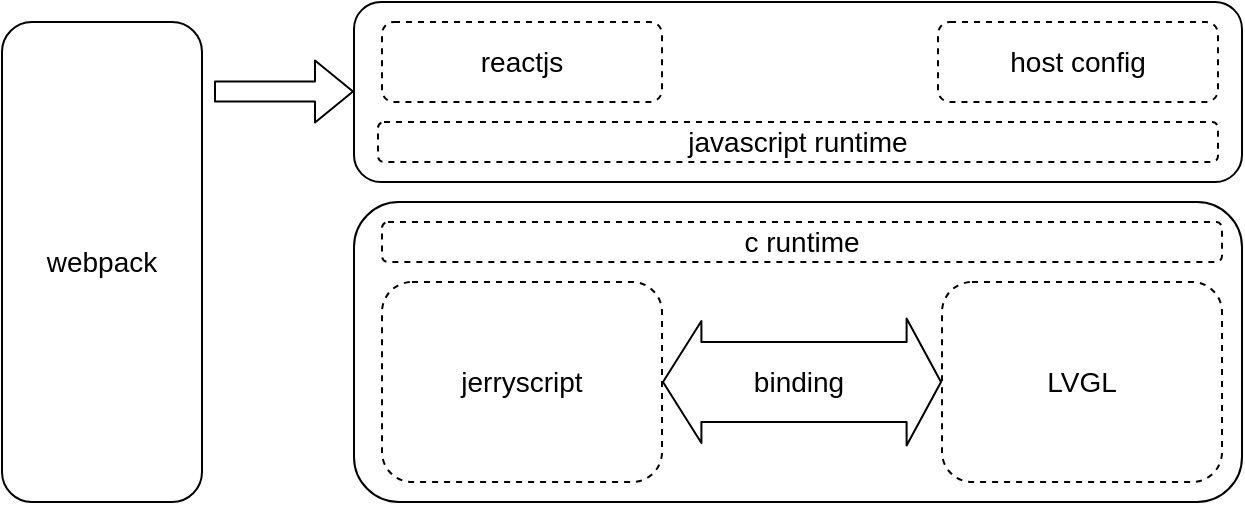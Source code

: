<mxfile version="15.8.7" type="device"><diagram id="qro84XMGVmJIfVKWYokc" name="第 1 页"><mxGraphModel dx="1574" dy="1236" grid="1" gridSize="10" guides="1" tooltips="1" connect="1" arrows="1" fold="1" page="1" pageScale="1" pageWidth="827" pageHeight="1169" math="0" shadow="0"><root><mxCell id="0"/><mxCell id="1" parent="0"/><mxCell id="0AuZj-YET4Bgn2XYgD36-2" value="" style="whiteSpace=wrap;html=1;rounded=1;" vertex="1" parent="1"><mxGeometry x="281" y="470" width="444" height="150" as="geometry"/></mxCell><mxCell id="0AuZj-YET4Bgn2XYgD36-3" value="jerryscript" style="whiteSpace=wrap;html=1;rounded=1;fontFamily=Helvetica;fontSize=14;dashed=1;" vertex="1" parent="1"><mxGeometry x="295" y="510" width="140" height="100" as="geometry"/></mxCell><mxCell id="0AuZj-YET4Bgn2XYgD36-4" value="LVGL" style="whiteSpace=wrap;html=1;rounded=1;fontFamily=Helvetica;fontSize=14;dashed=1;" vertex="1" parent="1"><mxGeometry x="575" y="510" width="140" height="100" as="geometry"/></mxCell><mxCell id="0AuZj-YET4Bgn2XYgD36-5" value="" style="shape=flexArrow;endArrow=classic;startArrow=classic;html=1;rounded=1;fontFamily=Helvetica;fontSize=14;entryX=0;entryY=0.5;entryDx=0;entryDy=0;exitX=1;exitY=0.5;exitDx=0;exitDy=0;endWidth=22.4;endSize=5.4;width=40;startSize=6.068;sketch=0;shadow=0;fillColor=none;strokeColor=default;" edge="1" parent="1" source="0AuZj-YET4Bgn2XYgD36-3" target="0AuZj-YET4Bgn2XYgD36-4"><mxGeometry width="100" height="100" relative="1" as="geometry"><mxPoint x="465" y="600" as="sourcePoint"/><mxPoint x="565" y="500" as="targetPoint"/></mxGeometry></mxCell><mxCell id="0AuZj-YET4Bgn2XYgD36-9" value="binding" style="edgeLabel;html=1;align=center;verticalAlign=middle;resizable=0;points=[];fontSize=14;fontFamily=Helvetica;" vertex="1" connectable="0" parent="0AuZj-YET4Bgn2XYgD36-5"><mxGeometry x="0.203" y="2" relative="1" as="geometry"><mxPoint x="-16" y="2" as="offset"/></mxGeometry></mxCell><mxCell id="0AuZj-YET4Bgn2XYgD36-10" value="c runtime" style="rounded=1;whiteSpace=wrap;html=1;fontFamily=Helvetica;fontSize=14;dashed=1;" vertex="1" parent="1"><mxGeometry x="295" y="480" width="420" height="20" as="geometry"/></mxCell><mxCell id="0AuZj-YET4Bgn2XYgD36-11" value="" style="rounded=1;whiteSpace=wrap;html=1;fontFamily=Helvetica;fontSize=14;" vertex="1" parent="1"><mxGeometry x="281" y="370" width="444" height="90" as="geometry"/></mxCell><mxCell id="0AuZj-YET4Bgn2XYgD36-12" value="" style="shape=flexArrow;endArrow=classic;html=1;shadow=0;sketch=0;fontSize=14;strokeColor=default;fillColor=none;" edge="1" parent="1"><mxGeometry width="50" height="50" relative="1" as="geometry"><mxPoint x="211" y="414.71" as="sourcePoint"/><mxPoint x="281" y="414.71" as="targetPoint"/></mxGeometry></mxCell><mxCell id="0AuZj-YET4Bgn2XYgD36-13" value="javascript runtime" style="rounded=1;whiteSpace=wrap;html=1;fontFamily=Helvetica;fontSize=14;dashed=1;" vertex="1" parent="1"><mxGeometry x="293" y="430" width="420" height="20" as="geometry"/></mxCell><mxCell id="0AuZj-YET4Bgn2XYgD36-14" value="reactjs" style="whiteSpace=wrap;html=1;rounded=1;fontFamily=Helvetica;fontSize=14;dashed=1;" vertex="1" parent="1"><mxGeometry x="295" y="380" width="140" height="40" as="geometry"/></mxCell><mxCell id="0AuZj-YET4Bgn2XYgD36-15" value="host config" style="whiteSpace=wrap;html=1;rounded=1;fontFamily=Helvetica;fontSize=14;dashed=1;" vertex="1" parent="1"><mxGeometry x="573" y="380" width="140" height="40" as="geometry"/></mxCell><mxCell id="0AuZj-YET4Bgn2XYgD36-16" value="webpack" style="rounded=1;whiteSpace=wrap;html=1;fontFamily=Helvetica;fontSize=14;" vertex="1" parent="1"><mxGeometry x="105" y="380" width="100" height="240" as="geometry"/></mxCell></root></mxGraphModel></diagram></mxfile>